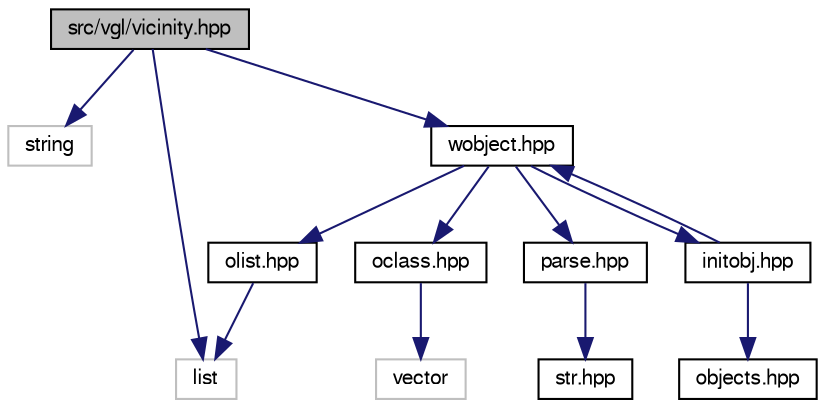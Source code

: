 digraph "src/vgl/vicinity.hpp"
{
 // LATEX_PDF_SIZE
  bgcolor="transparent";
  edge [fontname="FreeSans",fontsize="10",labelfontname="FreeSans",labelfontsize="10"];
  node [fontname="FreeSans",fontsize="10",shape=record];
  Node1 [label="src/vgl/vicinity.hpp",height=0.2,width=0.4,color="black", fillcolor="grey75", style="filled", fontcolor="black",tooltip=" "];
  Node1 -> Node2 [color="midnightblue",fontsize="10",style="solid",fontname="FreeSans"];
  Node2 [label="string",height=0.2,width=0.4,color="grey75",tooltip=" "];
  Node1 -> Node3 [color="midnightblue",fontsize="10",style="solid",fontname="FreeSans"];
  Node3 [label="list",height=0.2,width=0.4,color="grey75",tooltip=" "];
  Node1 -> Node4 [color="midnightblue",fontsize="10",style="solid",fontname="FreeSans"];
  Node4 [label="wobject.hpp",height=0.2,width=0.4,color="black",URL="$a00866.html",tooltip=" "];
  Node4 -> Node5 [color="midnightblue",fontsize="10",style="solid",fontname="FreeSans"];
  Node5 [label="oclass.hpp",height=0.2,width=0.4,color="black",URL="$a00626.html",tooltip=" "];
  Node5 -> Node6 [color="midnightblue",fontsize="10",style="solid",fontname="FreeSans"];
  Node6 [label="vector",height=0.2,width=0.4,color="grey75",tooltip=" "];
  Node4 -> Node7 [color="midnightblue",fontsize="10",style="solid",fontname="FreeSans"];
  Node7 [label="olist.hpp",height=0.2,width=0.4,color="black",URL="$a00632.html",tooltip=" "];
  Node7 -> Node3 [color="midnightblue",fontsize="10",style="solid",fontname="FreeSans"];
  Node4 -> Node8 [color="midnightblue",fontsize="10",style="solid",fontname="FreeSans"];
  Node8 [label="parse.hpp",height=0.2,width=0.4,color="black",URL="$a00638.html",tooltip=" "];
  Node8 -> Node9 [color="midnightblue",fontsize="10",style="solid",fontname="FreeSans"];
  Node9 [label="str.hpp",height=0.2,width=0.4,color="black",URL="$a00179.html",tooltip=" "];
  Node4 -> Node10 [color="midnightblue",fontsize="10",style="solid",fontname="FreeSans"];
  Node10 [label="initobj.hpp",height=0.2,width=0.4,color="black",URL="$a00554.html",tooltip=" "];
  Node10 -> Node11 [color="midnightblue",fontsize="10",style="solid",fontname="FreeSans"];
  Node11 [label="objects.hpp",height=0.2,width=0.4,color="black",URL="$a00620.html",tooltip=" "];
  Node10 -> Node4 [color="midnightblue",fontsize="10",style="solid",fontname="FreeSans"];
}
